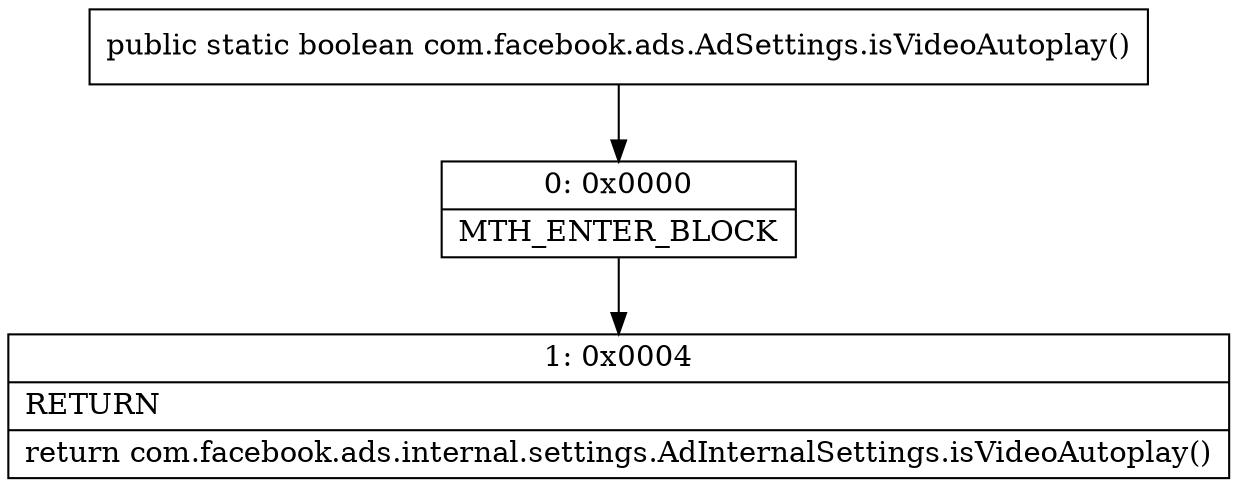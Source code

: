digraph "CFG forcom.facebook.ads.AdSettings.isVideoAutoplay()Z" {
Node_0 [shape=record,label="{0\:\ 0x0000|MTH_ENTER_BLOCK\l}"];
Node_1 [shape=record,label="{1\:\ 0x0004|RETURN\l|return com.facebook.ads.internal.settings.AdInternalSettings.isVideoAutoplay()\l}"];
MethodNode[shape=record,label="{public static boolean com.facebook.ads.AdSettings.isVideoAutoplay() }"];
MethodNode -> Node_0;
Node_0 -> Node_1;
}


